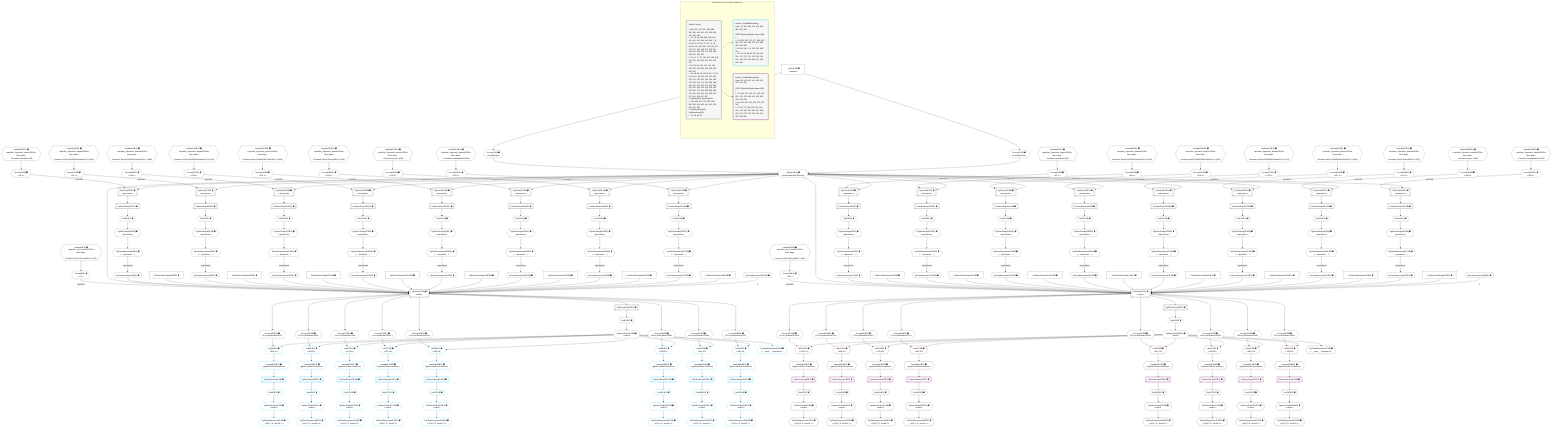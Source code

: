 %%{init: {'themeVariables': { 'fontSize': '12px'}}}%%
graph TD
    classDef path fill:#eee,stroke:#000,color:#000
    classDef plan fill:#fff,stroke-width:1px,color:#000
    classDef itemplan fill:#fff,stroke-width:2px,color:#000
    classDef unbatchedplan fill:#dff,stroke-width:1px,color:#000
    classDef sideeffectplan fill:#fcc,stroke-width:2px,color:#000
    classDef bucket fill:#f6f6f6,color:#000,stroke-width:2px,text-align:left

    subgraph "Buckets for queries/relay/computed-id"
    Bucket0("Bucket 0 (root)<br /><br />1: 360, 365, 370, 375, 380, 385, 390, 395, 400, 405, 410, 415, 420, 425, 430, 435<br />ᐳ: 11, 12, 28, 359, 399, 439, 440, 441, 442, 443, 444, 445, 446, 7, 8, 13, 18, 19, 29, 30, 51, 52, 74, 75, 94, 95, 115, 116, 135, 136, 156, 157, 176, 177, 197, 198, 217, 218, 237, 238, 257, 258, 278, 279, 298, 299, 319, 320, 339, 340<br />2: 32, 54, 77, 97, 118, 138, 159, 179, 200, 220, 240, 260, 281, 301, 322, 342<br />3: 37, 59, 80, 100, 121, 141, 162, 182, 203, 223, 243, 263, 284, 304, 325, 345<br />ᐳ: 36, 38, 39, 49, 58, 60, 61, 71, 79, 81, 82, 92, 99, 101, 102, 112, 120, 122, 123, 133, 140, 142, 143, 153, 161, 163, 164, 174, 181, 183, 184, 194, 202, 204, 205, 215, 222, 224, 225, 235, 242, 244, 245, 255, 262, 264, 265, 275, 283, 285, 286, 296, 303, 305, 306, 316, 324, 326, 327, 337, 344, 346, 347, 357<br />4: PgSelect[10], PgSelect[21]<br />ᐳ: 361, 366, 371, 376, 381, 386, 391, 396, 401, 406, 411, 416, 421, 426, 431, 436<br />5: PgSelectRows[15], PgSelectRows[24]<br />ᐳ: 14, 16, 23, 25"):::bucket
    Bucket1("Bucket 1 (nullableBoundary)<br />Deps: 16, 361, 366, 371, 376, 381, 386, 391, 396<br /><br />ROOT PgSelectSingleᐸusersᐳ[16]<br />1: <br />ᐳ: 26, 362, 367, 372, 377, 382, 387, 392, 397, 363, 368, 373, 378, 383, 388, 393, 398<br />2: 46, 89, 130, 171, 212, 252, 293, 334<br />ᐳ: 45, 47, 50, 88, 90, 93, 129, 131, 134, 170, 172, 175, 211, 213, 216, 251, 253, 256, 292, 294, 297, 333, 335, 338"):::bucket
    Bucket2("Bucket 2 (nullableBoundary)<br />Deps: 25, 401, 406, 411, 416, 421, 426, 431, 436<br /><br />ROOT PgSelectSingleᐸusersᐳ[25]<br />1: <br />ᐳ: 27, 402, 407, 412, 417, 422, 427, 432, 437, 403, 408, 413, 418, 423, 428, 433, 438<br />2: 68, 109, 150, 191, 232, 272, 313, 354<br />ᐳ: 67, 69, 72, 108, 110, 113, 149, 151, 154, 190, 192, 195, 231, 233, 236, 271, 273, 276, 312, 314, 317, 353, 355, 358"):::bucket
    end
    Bucket0 --> Bucket1 & Bucket2

    %% plan dependencies
    PgSelect10[["PgSelect[10∈0] ➊<br />ᐸusersᐳ"]]:::plan
    Object13{{"Object[13∈0] ➊<br />ᐸ{pgSettings,withPgClient}ᐳ"}}:::plan
    Access8{{"Access[8∈0] ➊<br />ᐸ7.1ᐳ"}}:::plan
    PgFromExpression359{{"PgFromExpression[359∈0] ➊"}}:::plan
    PgFromExpression49{{"PgFromExpression[49∈0] ➊"}}:::plan
    PgSelectInlineApply360["PgSelectInlineApply[360∈0] ➊"]:::plan
    PgFromExpression92{{"PgFromExpression[92∈0] ➊"}}:::plan
    PgSelectInlineApply365["PgSelectInlineApply[365∈0] ➊"]:::plan
    PgFromExpression133{{"PgFromExpression[133∈0] ➊"}}:::plan
    PgSelectInlineApply370["PgSelectInlineApply[370∈0] ➊"]:::plan
    PgFromExpression174{{"PgFromExpression[174∈0] ➊"}}:::plan
    PgSelectInlineApply375["PgSelectInlineApply[375∈0] ➊"]:::plan
    PgFromExpression215{{"PgFromExpression[215∈0] ➊"}}:::plan
    PgSelectInlineApply380["PgSelectInlineApply[380∈0] ➊"]:::plan
    PgFromExpression255{{"PgFromExpression[255∈0] ➊"}}:::plan
    PgSelectInlineApply385["PgSelectInlineApply[385∈0] ➊"]:::plan
    PgFromExpression296{{"PgFromExpression[296∈0] ➊"}}:::plan
    PgSelectInlineApply390["PgSelectInlineApply[390∈0] ➊"]:::plan
    PgFromExpression337{{"PgFromExpression[337∈0] ➊"}}:::plan
    PgSelectInlineApply395["PgSelectInlineApply[395∈0] ➊"]:::plan
    Access8 -->|rejectNull| PgSelect10
    Object13 & PgFromExpression49 & PgSelectInlineApply360 & PgFromExpression92 & PgSelectInlineApply365 & PgFromExpression133 & PgSelectInlineApply370 & PgFromExpression174 & PgSelectInlineApply375 & PgFromExpression215 & PgSelectInlineApply380 & PgFromExpression255 & PgSelectInlineApply385 & PgFromExpression296 & PgSelectInlineApply390 & PgFromExpression337 & PgSelectInlineApply395 --> PgSelect10
    PgFromExpression359 -- 8 --> PgSelect10
    PgSelect21[["PgSelect[21∈0] ➊<br />ᐸusersᐳ"]]:::plan
    Access19{{"Access[19∈0] ➊<br />ᐸ18.1ᐳ"}}:::plan
    PgFromExpression399{{"PgFromExpression[399∈0] ➊"}}:::plan
    PgFromExpression71{{"PgFromExpression[71∈0] ➊"}}:::plan
    PgSelectInlineApply400["PgSelectInlineApply[400∈0] ➊"]:::plan
    PgFromExpression112{{"PgFromExpression[112∈0] ➊"}}:::plan
    PgSelectInlineApply405["PgSelectInlineApply[405∈0] ➊"]:::plan
    PgFromExpression153{{"PgFromExpression[153∈0] ➊"}}:::plan
    PgSelectInlineApply410["PgSelectInlineApply[410∈0] ➊"]:::plan
    PgFromExpression194{{"PgFromExpression[194∈0] ➊"}}:::plan
    PgSelectInlineApply415["PgSelectInlineApply[415∈0] ➊"]:::plan
    PgFromExpression235{{"PgFromExpression[235∈0] ➊"}}:::plan
    PgSelectInlineApply420["PgSelectInlineApply[420∈0] ➊"]:::plan
    PgFromExpression275{{"PgFromExpression[275∈0] ➊"}}:::plan
    PgSelectInlineApply425["PgSelectInlineApply[425∈0] ➊"]:::plan
    PgFromExpression316{{"PgFromExpression[316∈0] ➊"}}:::plan
    PgSelectInlineApply430["PgSelectInlineApply[430∈0] ➊"]:::plan
    PgFromExpression357{{"PgFromExpression[357∈0] ➊"}}:::plan
    PgSelectInlineApply435["PgSelectInlineApply[435∈0] ➊"]:::plan
    Access19 -->|rejectNull| PgSelect21
    Object13 & PgFromExpression71 & PgSelectInlineApply400 & PgFromExpression112 & PgSelectInlineApply405 & PgFromExpression153 & PgSelectInlineApply410 & PgFromExpression194 & PgSelectInlineApply415 & PgFromExpression235 & PgSelectInlineApply420 & PgFromExpression275 & PgSelectInlineApply425 & PgFromExpression316 & PgSelectInlineApply430 & PgFromExpression357 & PgSelectInlineApply435 --> PgSelect21
    PgFromExpression399 -- 8 --> PgSelect21
    Access11{{"Access[11∈0] ➊<br />ᐸ2.pgSettingsᐳ"}}:::plan
    Access12{{"Access[12∈0] ➊<br />ᐸ2.withPgClientᐳ"}}:::plan
    Access11 & Access12 --> Object13
    PgSelect32[["PgSelect[32∈0] ➊<br />ᐸspectaclesᐳ"]]:::plan
    Access30{{"Access[30∈0] ➊<br />ᐸ29.1ᐳ"}}:::plan
    Access30 -->|rejectNull| PgSelect32
    Object13 --> PgSelect32
    PgSelect54[["PgSelect[54∈0] ➊<br />ᐸspectaclesᐳ"]]:::plan
    Access52{{"Access[52∈0] ➊<br />ᐸ51.1ᐳ"}}:::plan
    Access52 -->|rejectNull| PgSelect54
    Object13 --> PgSelect54
    PgSelect77[["PgSelect[77∈0] ➊<br />ᐸspectaclesᐳ"]]:::plan
    Access75{{"Access[75∈0] ➊<br />ᐸ74.1ᐳ"}}:::plan
    Access75 -->|rejectNull| PgSelect77
    Object13 --> PgSelect77
    PgSelect97[["PgSelect[97∈0] ➊<br />ᐸspectaclesᐳ"]]:::plan
    Access95{{"Access[95∈0] ➊<br />ᐸ94.1ᐳ"}}:::plan
    Access95 -->|rejectNull| PgSelect97
    Object13 --> PgSelect97
    PgSelect118[["PgSelect[118∈0] ➊<br />ᐸspectaclesᐳ"]]:::plan
    Access116{{"Access[116∈0] ➊<br />ᐸ115.1ᐳ"}}:::plan
    Access116 -->|rejectNull| PgSelect118
    Object13 --> PgSelect118
    PgSelect138[["PgSelect[138∈0] ➊<br />ᐸspectaclesᐳ"]]:::plan
    Access136{{"Access[136∈0] ➊<br />ᐸ135.1ᐳ"}}:::plan
    Access136 -->|rejectNull| PgSelect138
    Object13 --> PgSelect138
    PgSelect159[["PgSelect[159∈0] ➊<br />ᐸspectaclesᐳ"]]:::plan
    Access157{{"Access[157∈0] ➊<br />ᐸ156.1ᐳ"}}:::plan
    Access157 -->|rejectNull| PgSelect159
    Object13 --> PgSelect159
    PgSelect179[["PgSelect[179∈0] ➊<br />ᐸspectaclesᐳ"]]:::plan
    Access177{{"Access[177∈0] ➊<br />ᐸ176.1ᐳ"}}:::plan
    Access177 -->|rejectNull| PgSelect179
    Object13 --> PgSelect179
    PgSelect200[["PgSelect[200∈0] ➊<br />ᐸspectaclesᐳ"]]:::plan
    Access198{{"Access[198∈0] ➊<br />ᐸ197.1ᐳ"}}:::plan
    Access198 -->|rejectNull| PgSelect200
    Object13 --> PgSelect200
    PgSelect220[["PgSelect[220∈0] ➊<br />ᐸspectaclesᐳ"]]:::plan
    Access218{{"Access[218∈0] ➊<br />ᐸ217.1ᐳ"}}:::plan
    Access218 -->|rejectNull| PgSelect220
    Object13 --> PgSelect220
    PgSelect240[["PgSelect[240∈0] ➊<br />ᐸspectaclesᐳ"]]:::plan
    Access238{{"Access[238∈0] ➊<br />ᐸ237.1ᐳ"}}:::plan
    Access238 -->|rejectNull| PgSelect240
    Object13 --> PgSelect240
    PgSelect260[["PgSelect[260∈0] ➊<br />ᐸspectaclesᐳ"]]:::plan
    Access258{{"Access[258∈0] ➊<br />ᐸ257.1ᐳ"}}:::plan
    Access258 -->|rejectNull| PgSelect260
    Object13 --> PgSelect260
    PgSelect281[["PgSelect[281∈0] ➊<br />ᐸspectaclesᐳ"]]:::plan
    Access279{{"Access[279∈0] ➊<br />ᐸ278.1ᐳ"}}:::plan
    Access279 -->|rejectNull| PgSelect281
    Object13 --> PgSelect281
    PgSelect301[["PgSelect[301∈0] ➊<br />ᐸspectaclesᐳ"]]:::plan
    Access299{{"Access[299∈0] ➊<br />ᐸ298.1ᐳ"}}:::plan
    Access299 -->|rejectNull| PgSelect301
    Object13 --> PgSelect301
    PgSelect322[["PgSelect[322∈0] ➊<br />ᐸspectaclesᐳ"]]:::plan
    Access320{{"Access[320∈0] ➊<br />ᐸ319.1ᐳ"}}:::plan
    Access320 -->|rejectNull| PgSelect322
    Object13 --> PgSelect322
    PgSelect342[["PgSelect[342∈0] ➊<br />ᐸspectaclesᐳ"]]:::plan
    Access340{{"Access[340∈0] ➊<br />ᐸ339.1ᐳ"}}:::plan
    Access340 -->|rejectNull| PgSelect342
    Object13 --> PgSelect342
    Lambda7{{"Lambda[7∈0] ➊<br />ᐸspecifier_User_base64JSONᐳ<br />More deps:<br />- Constantᐸ'WyJ1c2VycyIsMV0='ᐳ[439]"}}:::plan
    Lambda7 --> Access8
    __Value2["__Value[2∈0] ➊<br />ᐸcontextᐳ"]:::plan
    __Value2 --> Access11
    __Value2 --> Access12
    First14{{"First[14∈0] ➊"}}:::plan
    PgSelectRows15[["PgSelectRows[15∈0] ➊"]]:::plan
    PgSelectRows15 --> First14
    PgSelect10 --> PgSelectRows15
    PgSelectSingle16{{"PgSelectSingle[16∈0] ➊<br />ᐸusersᐳ"}}:::plan
    First14 --> PgSelectSingle16
    Lambda18{{"Lambda[18∈0] ➊<br />ᐸspecifier_User_base64JSONᐳ<br />More deps:<br />- Constantᐸ'WyJ1c2VycyIsMl0='ᐳ[440]"}}:::plan
    Lambda18 --> Access19
    First23{{"First[23∈0] ➊"}}:::plan
    PgSelectRows24[["PgSelectRows[24∈0] ➊"]]:::plan
    PgSelectRows24 --> First23
    PgSelect21 --> PgSelectRows24
    PgSelectSingle25{{"PgSelectSingle[25∈0] ➊<br />ᐸusersᐳ"}}:::plan
    First23 --> PgSelectSingle25
    Lambda29{{"Lambda[29∈0] ➊<br />ᐸspecifier_Spectacle_base64JSONᐳ<br />More deps:<br />- Constantᐸundefinedᐳ[28]"}}:::plan
    Lambda29 --> Access30
    First36{{"First[36∈0] ➊"}}:::plan
    PgSelectRows37[["PgSelectRows[37∈0] ➊"]]:::plan
    PgSelectRows37 --> First36
    PgSelect32 --> PgSelectRows37
    PgSelectSingle38{{"PgSelectSingle[38∈0] ➊<br />ᐸspectaclesᐳ"}}:::plan
    First36 --> PgSelectSingle38
    PgClassExpression39{{"PgClassExpression[39∈0] ➊<br />ᐸ__spectacles__ᐳ"}}:::plan
    PgSelectSingle38 --> PgClassExpression39
    PgClassExpression39 -->|trapInhibited| PgFromExpression49
    Lambda51{{"Lambda[51∈0] ➊<br />ᐸspecifier_Spectacle_base64JSONᐳ<br />More deps:<br />- Constantᐸundefinedᐳ[28]"}}:::plan
    Lambda51 --> Access52
    First58{{"First[58∈0] ➊"}}:::plan
    PgSelectRows59[["PgSelectRows[59∈0] ➊"]]:::plan
    PgSelectRows59 --> First58
    PgSelect54 --> PgSelectRows59
    PgSelectSingle60{{"PgSelectSingle[60∈0] ➊<br />ᐸspectaclesᐳ"}}:::plan
    First58 --> PgSelectSingle60
    PgClassExpression61{{"PgClassExpression[61∈0] ➊<br />ᐸ__spectacles__ᐳ"}}:::plan
    PgSelectSingle60 --> PgClassExpression61
    PgClassExpression61 -->|trapInhibited| PgFromExpression71
    Lambda74{{"Lambda[74∈0] ➊<br />ᐸspecifier_Spectacle_base64JSONᐳ<br />More deps:<br />- Constantᐸ'WyJzcGVjdGFjbGVzIiwxXQ=='ᐳ[441]"}}:::plan
    Lambda74 --> Access75
    First79{{"First[79∈0] ➊"}}:::plan
    PgSelectRows80[["PgSelectRows[80∈0] ➊"]]:::plan
    PgSelectRows80 --> First79
    PgSelect77 --> PgSelectRows80
    PgSelectSingle81{{"PgSelectSingle[81∈0] ➊<br />ᐸspectaclesᐳ"}}:::plan
    First79 --> PgSelectSingle81
    PgClassExpression82{{"PgClassExpression[82∈0] ➊<br />ᐸ__spectacles__ᐳ"}}:::plan
    PgSelectSingle81 --> PgClassExpression82
    PgClassExpression82 -->|trapInhibited| PgFromExpression92
    Lambda94{{"Lambda[94∈0] ➊<br />ᐸspecifier_Spectacle_base64JSONᐳ<br />More deps:<br />- Constantᐸ'WyJzcGVjdGFjbGVzIiwxXQ=='ᐳ[441]"}}:::plan
    Lambda94 --> Access95
    First99{{"First[99∈0] ➊"}}:::plan
    PgSelectRows100[["PgSelectRows[100∈0] ➊"]]:::plan
    PgSelectRows100 --> First99
    PgSelect97 --> PgSelectRows100
    PgSelectSingle101{{"PgSelectSingle[101∈0] ➊<br />ᐸspectaclesᐳ"}}:::plan
    First99 --> PgSelectSingle101
    PgClassExpression102{{"PgClassExpression[102∈0] ➊<br />ᐸ__spectacles__ᐳ"}}:::plan
    PgSelectSingle101 --> PgClassExpression102
    PgClassExpression102 -->|trapInhibited| PgFromExpression112
    Lambda115{{"Lambda[115∈0] ➊<br />ᐸspecifier_Spectacle_base64JSONᐳ<br />More deps:<br />- Constantᐸ'WyJzcGVjdGFjbGVzIiwyXQ=='ᐳ[442]"}}:::plan
    Lambda115 --> Access116
    First120{{"First[120∈0] ➊"}}:::plan
    PgSelectRows121[["PgSelectRows[121∈0] ➊"]]:::plan
    PgSelectRows121 --> First120
    PgSelect118 --> PgSelectRows121
    PgSelectSingle122{{"PgSelectSingle[122∈0] ➊<br />ᐸspectaclesᐳ"}}:::plan
    First120 --> PgSelectSingle122
    PgClassExpression123{{"PgClassExpression[123∈0] ➊<br />ᐸ__spectacles__ᐳ"}}:::plan
    PgSelectSingle122 --> PgClassExpression123
    PgClassExpression123 -->|trapInhibited| PgFromExpression133
    Lambda135{{"Lambda[135∈0] ➊<br />ᐸspecifier_Spectacle_base64JSONᐳ<br />More deps:<br />- Constantᐸ'WyJzcGVjdGFjbGVzIiwyXQ=='ᐳ[442]"}}:::plan
    Lambda135 --> Access136
    First140{{"First[140∈0] ➊"}}:::plan
    PgSelectRows141[["PgSelectRows[141∈0] ➊"]]:::plan
    PgSelectRows141 --> First140
    PgSelect138 --> PgSelectRows141
    PgSelectSingle142{{"PgSelectSingle[142∈0] ➊<br />ᐸspectaclesᐳ"}}:::plan
    First140 --> PgSelectSingle142
    PgClassExpression143{{"PgClassExpression[143∈0] ➊<br />ᐸ__spectacles__ᐳ"}}:::plan
    PgSelectSingle142 --> PgClassExpression143
    PgClassExpression143 -->|trapInhibited| PgFromExpression153
    Lambda156{{"Lambda[156∈0] ➊<br />ᐸspecifier_Spectacle_base64JSONᐳ<br />More deps:<br />- Constantᐸ'WyJzcGVjdGFjbGVzIiwzXQ=='ᐳ[443]"}}:::plan
    Lambda156 --> Access157
    First161{{"First[161∈0] ➊"}}:::plan
    PgSelectRows162[["PgSelectRows[162∈0] ➊"]]:::plan
    PgSelectRows162 --> First161
    PgSelect159 --> PgSelectRows162
    PgSelectSingle163{{"PgSelectSingle[163∈0] ➊<br />ᐸspectaclesᐳ"}}:::plan
    First161 --> PgSelectSingle163
    PgClassExpression164{{"PgClassExpression[164∈0] ➊<br />ᐸ__spectacles__ᐳ"}}:::plan
    PgSelectSingle163 --> PgClassExpression164
    PgClassExpression164 -->|trapInhibited| PgFromExpression174
    Lambda176{{"Lambda[176∈0] ➊<br />ᐸspecifier_Spectacle_base64JSONᐳ<br />More deps:<br />- Constantᐸ'WyJzcGVjdGFjbGVzIiwzXQ=='ᐳ[443]"}}:::plan
    Lambda176 --> Access177
    First181{{"First[181∈0] ➊"}}:::plan
    PgSelectRows182[["PgSelectRows[182∈0] ➊"]]:::plan
    PgSelectRows182 --> First181
    PgSelect179 --> PgSelectRows182
    PgSelectSingle183{{"PgSelectSingle[183∈0] ➊<br />ᐸspectaclesᐳ"}}:::plan
    First181 --> PgSelectSingle183
    PgClassExpression184{{"PgClassExpression[184∈0] ➊<br />ᐸ__spectacles__ᐳ"}}:::plan
    PgSelectSingle183 --> PgClassExpression184
    PgClassExpression184 -->|trapInhibited| PgFromExpression194
    Lambda197{{"Lambda[197∈0] ➊<br />ᐸspecifier_Spectacle_base64JSONᐳ<br />More deps:<br />- Constantᐸ'WyJzcGVjdGFjbGVzIiw0XQ=='ᐳ[444]"}}:::plan
    Lambda197 --> Access198
    First202{{"First[202∈0] ➊"}}:::plan
    PgSelectRows203[["PgSelectRows[203∈0] ➊"]]:::plan
    PgSelectRows203 --> First202
    PgSelect200 --> PgSelectRows203
    PgSelectSingle204{{"PgSelectSingle[204∈0] ➊<br />ᐸspectaclesᐳ"}}:::plan
    First202 --> PgSelectSingle204
    PgClassExpression205{{"PgClassExpression[205∈0] ➊<br />ᐸ__spectacles__ᐳ"}}:::plan
    PgSelectSingle204 --> PgClassExpression205
    PgClassExpression205 -->|trapInhibited| PgFromExpression215
    Lambda217{{"Lambda[217∈0] ➊<br />ᐸspecifier_Spectacle_base64JSONᐳ<br />More deps:<br />- Constantᐸ'WyJzcGVjdGFjbGVzIiw0XQ=='ᐳ[444]"}}:::plan
    Lambda217 --> Access218
    First222{{"First[222∈0] ➊"}}:::plan
    PgSelectRows223[["PgSelectRows[223∈0] ➊"]]:::plan
    PgSelectRows223 --> First222
    PgSelect220 --> PgSelectRows223
    PgSelectSingle224{{"PgSelectSingle[224∈0] ➊<br />ᐸspectaclesᐳ"}}:::plan
    First222 --> PgSelectSingle224
    PgClassExpression225{{"PgClassExpression[225∈0] ➊<br />ᐸ__spectacles__ᐳ"}}:::plan
    PgSelectSingle224 --> PgClassExpression225
    PgClassExpression225 -->|trapInhibited| PgFromExpression235
    Lambda237{{"Lambda[237∈0] ➊<br />ᐸspecifier_Spectacle_base64JSONᐳ<br />More deps:<br />- Constantᐸ'WyJ1c2VycyIsMV0='ᐳ[439]"}}:::plan
    Lambda237 --> Access238
    First242{{"First[242∈0] ➊"}}:::plan
    PgSelectRows243[["PgSelectRows[243∈0] ➊"]]:::plan
    PgSelectRows243 --> First242
    PgSelect240 --> PgSelectRows243
    PgSelectSingle244{{"PgSelectSingle[244∈0] ➊<br />ᐸspectaclesᐳ"}}:::plan
    First242 --> PgSelectSingle244
    PgClassExpression245{{"PgClassExpression[245∈0] ➊<br />ᐸ__spectacles__ᐳ"}}:::plan
    PgSelectSingle244 --> PgClassExpression245
    PgClassExpression245 -->|trapInhibited| PgFromExpression255
    Lambda257{{"Lambda[257∈0] ➊<br />ᐸspecifier_Spectacle_base64JSONᐳ<br />More deps:<br />- Constantᐸ'WyJ1c2VycyIsMV0='ᐳ[439]"}}:::plan
    Lambda257 --> Access258
    First262{{"First[262∈0] ➊"}}:::plan
    PgSelectRows263[["PgSelectRows[263∈0] ➊"]]:::plan
    PgSelectRows263 --> First262
    PgSelect260 --> PgSelectRows263
    PgSelectSingle264{{"PgSelectSingle[264∈0] ➊<br />ᐸspectaclesᐳ"}}:::plan
    First262 --> PgSelectSingle264
    PgClassExpression265{{"PgClassExpression[265∈0] ➊<br />ᐸ__spectacles__ᐳ"}}:::plan
    PgSelectSingle264 --> PgClassExpression265
    PgClassExpression265 -->|trapInhibited| PgFromExpression275
    Lambda278{{"Lambda[278∈0] ➊<br />ᐸspecifier_Spectacle_base64JSONᐳ<br />More deps:<br />- Constantᐸ'query'ᐳ[445]"}}:::plan
    Lambda278 --> Access279
    First283{{"First[283∈0] ➊"}}:::plan
    PgSelectRows284[["PgSelectRows[284∈0] ➊"]]:::plan
    PgSelectRows284 --> First283
    PgSelect281 --> PgSelectRows284
    PgSelectSingle285{{"PgSelectSingle[285∈0] ➊<br />ᐸspectaclesᐳ"}}:::plan
    First283 --> PgSelectSingle285
    PgClassExpression286{{"PgClassExpression[286∈0] ➊<br />ᐸ__spectacles__ᐳ"}}:::plan
    PgSelectSingle285 --> PgClassExpression286
    PgClassExpression286 -->|trapInhibited| PgFromExpression296
    Lambda298{{"Lambda[298∈0] ➊<br />ᐸspecifier_Spectacle_base64JSONᐳ<br />More deps:<br />- Constantᐸ'query'ᐳ[445]"}}:::plan
    Lambda298 --> Access299
    First303{{"First[303∈0] ➊"}}:::plan
    PgSelectRows304[["PgSelectRows[304∈0] ➊"]]:::plan
    PgSelectRows304 --> First303
    PgSelect301 --> PgSelectRows304
    PgSelectSingle305{{"PgSelectSingle[305∈0] ➊<br />ᐸspectaclesᐳ"}}:::plan
    First303 --> PgSelectSingle305
    PgClassExpression306{{"PgClassExpression[306∈0] ➊<br />ᐸ__spectacles__ᐳ"}}:::plan
    PgSelectSingle305 --> PgClassExpression306
    PgClassExpression306 -->|trapInhibited| PgFromExpression316
    Lambda319{{"Lambda[319∈0] ➊<br />ᐸspecifier_Spectacle_base64JSONᐳ<br />More deps:<br />- Constantᐸ'invalidnodeid'ᐳ[446]"}}:::plan
    Lambda319 --> Access320
    First324{{"First[324∈0] ➊"}}:::plan
    PgSelectRows325[["PgSelectRows[325∈0] ➊"]]:::plan
    PgSelectRows325 --> First324
    PgSelect322 --> PgSelectRows325
    PgSelectSingle326{{"PgSelectSingle[326∈0] ➊<br />ᐸspectaclesᐳ"}}:::plan
    First324 --> PgSelectSingle326
    PgClassExpression327{{"PgClassExpression[327∈0] ➊<br />ᐸ__spectacles__ᐳ"}}:::plan
    PgSelectSingle326 --> PgClassExpression327
    PgClassExpression327 -->|trapInhibited| PgFromExpression337
    Lambda339{{"Lambda[339∈0] ➊<br />ᐸspecifier_Spectacle_base64JSONᐳ<br />More deps:<br />- Constantᐸ'invalidnodeid'ᐳ[446]"}}:::plan
    Lambda339 --> Access340
    First344{{"First[344∈0] ➊"}}:::plan
    PgSelectRows345[["PgSelectRows[345∈0] ➊"]]:::plan
    PgSelectRows345 --> First344
    PgSelect342 --> PgSelectRows345
    PgSelectSingle346{{"PgSelectSingle[346∈0] ➊<br />ᐸspectaclesᐳ"}}:::plan
    First344 --> PgSelectSingle346
    PgClassExpression347{{"PgClassExpression[347∈0] ➊<br />ᐸ__spectacles__ᐳ"}}:::plan
    PgSelectSingle346 --> PgClassExpression347
    PgClassExpression347 -->|trapInhibited| PgFromExpression357
    Access361{{"Access[361∈0] ➊<br />ᐸ10.m.joinDetailsFor42ᐳ"}}:::plan
    PgSelect10 --> Access361
    Access366{{"Access[366∈0] ➊<br />ᐸ10.m.joinDetailsFor85ᐳ"}}:::plan
    PgSelect10 --> Access366
    Access371{{"Access[371∈0] ➊<br />ᐸ10.m.joinDetailsFor126ᐳ"}}:::plan
    PgSelect10 --> Access371
    Access376{{"Access[376∈0] ➊<br />ᐸ10.m.joinDetailsFor167ᐳ"}}:::plan
    PgSelect10 --> Access376
    Access381{{"Access[381∈0] ➊<br />ᐸ10.m.joinDetailsFor208ᐳ"}}:::plan
    PgSelect10 --> Access381
    Access386{{"Access[386∈0] ➊<br />ᐸ10.m.joinDetailsFor248ᐳ"}}:::plan
    PgSelect10 --> Access386
    Access391{{"Access[391∈0] ➊<br />ᐸ10.m.joinDetailsFor289ᐳ"}}:::plan
    PgSelect10 --> Access391
    Access396{{"Access[396∈0] ➊<br />ᐸ10.m.joinDetailsFor330ᐳ"}}:::plan
    PgSelect10 --> Access396
    Access401{{"Access[401∈0] ➊<br />ᐸ21.m.joinDetailsFor64ᐳ"}}:::plan
    PgSelect21 --> Access401
    Access406{{"Access[406∈0] ➊<br />ᐸ21.m.joinDetailsFor105ᐳ"}}:::plan
    PgSelect21 --> Access406
    Access411{{"Access[411∈0] ➊<br />ᐸ21.m.joinDetailsFor146ᐳ"}}:::plan
    PgSelect21 --> Access411
    Access416{{"Access[416∈0] ➊<br />ᐸ21.m.joinDetailsFor187ᐳ"}}:::plan
    PgSelect21 --> Access416
    Access421{{"Access[421∈0] ➊<br />ᐸ21.m.joinDetailsFor228ᐳ"}}:::plan
    PgSelect21 --> Access421
    Access426{{"Access[426∈0] ➊<br />ᐸ21.m.joinDetailsFor268ᐳ"}}:::plan
    PgSelect21 --> Access426
    Access431{{"Access[431∈0] ➊<br />ᐸ21.m.joinDetailsFor309ᐳ"}}:::plan
    PgSelect21 --> Access431
    Access436{{"Access[436∈0] ➊<br />ᐸ21.m.joinDetailsFor350ᐳ"}}:::plan
    PgSelect21 --> Access436
    List362{{"List[362∈1] ➊<br />ᐸ361,16ᐳ"}}:::plan
    Access361 & PgSelectSingle16 --> List362
    List367{{"List[367∈1] ➊<br />ᐸ366,16ᐳ"}}:::plan
    Access366 & PgSelectSingle16 --> List367
    List372{{"List[372∈1] ➊<br />ᐸ371,16ᐳ"}}:::plan
    Access371 & PgSelectSingle16 --> List372
    List377{{"List[377∈1] ➊<br />ᐸ376,16ᐳ"}}:::plan
    Access376 & PgSelectSingle16 --> List377
    List382{{"List[382∈1] ➊<br />ᐸ381,16ᐳ"}}:::plan
    Access381 & PgSelectSingle16 --> List382
    List387{{"List[387∈1] ➊<br />ᐸ386,16ᐳ"}}:::plan
    Access386 & PgSelectSingle16 --> List387
    List392{{"List[392∈1] ➊<br />ᐸ391,16ᐳ"}}:::plan
    Access391 & PgSelectSingle16 --> List392
    List397{{"List[397∈1] ➊<br />ᐸ396,16ᐳ"}}:::plan
    Access396 & PgSelectSingle16 --> List397
    PgClassExpression26{{"PgClassExpression[26∈1] ➊<br />ᐸ__users__.”username”ᐳ"}}:::plan
    PgSelectSingle16 --> PgClassExpression26
    First45{{"First[45∈1] ➊"}}:::plan
    PgSelectRows46[["PgSelectRows[46∈1] ➊"]]:::plan
    PgSelectRows46 --> First45
    Lambda363{{"Lambda[363∈1] ➊<br />ᐸpgInlineViaJoinTransformᐳ"}}:::plan
    Lambda363 --> PgSelectRows46
    PgSelectSingle47{{"PgSelectSingle[47∈1] ➊<br />ᐸusersᐳ"}}:::plan
    First45 --> PgSelectSingle47
    PgClassExpression50{{"PgClassExpression[50∈1] ➊<br />ᐸ(1/0) /* E...ferred! */ᐳ"}}:::plan
    PgSelectSingle47 --> PgClassExpression50
    First88{{"First[88∈1] ➊"}}:::plan
    PgSelectRows89[["PgSelectRows[89∈1] ➊"]]:::plan
    PgSelectRows89 --> First88
    Lambda368{{"Lambda[368∈1] ➊<br />ᐸpgInlineViaJoinTransformᐳ"}}:::plan
    Lambda368 --> PgSelectRows89
    PgSelectSingle90{{"PgSelectSingle[90∈1] ➊<br />ᐸusersᐳ"}}:::plan
    First88 --> PgSelectSingle90
    PgClassExpression93{{"PgClassExpression[93∈1] ➊<br />ᐸ(1/0) /* E...ferred! */ᐳ"}}:::plan
    PgSelectSingle90 --> PgClassExpression93
    First129{{"First[129∈1] ➊"}}:::plan
    PgSelectRows130[["PgSelectRows[130∈1] ➊"]]:::plan
    PgSelectRows130 --> First129
    Lambda373{{"Lambda[373∈1] ➊<br />ᐸpgInlineViaJoinTransformᐳ"}}:::plan
    Lambda373 --> PgSelectRows130
    PgSelectSingle131{{"PgSelectSingle[131∈1] ➊<br />ᐸusersᐳ"}}:::plan
    First129 --> PgSelectSingle131
    PgClassExpression134{{"PgClassExpression[134∈1] ➊<br />ᐸ(1/0) /* E...ferred! */ᐳ"}}:::plan
    PgSelectSingle131 --> PgClassExpression134
    First170{{"First[170∈1] ➊"}}:::plan
    PgSelectRows171[["PgSelectRows[171∈1] ➊"]]:::plan
    PgSelectRows171 --> First170
    Lambda378{{"Lambda[378∈1] ➊<br />ᐸpgInlineViaJoinTransformᐳ"}}:::plan
    Lambda378 --> PgSelectRows171
    PgSelectSingle172{{"PgSelectSingle[172∈1] ➊<br />ᐸusersᐳ"}}:::plan
    First170 --> PgSelectSingle172
    PgClassExpression175{{"PgClassExpression[175∈1] ➊<br />ᐸ(1/0) /* E...ferred! */ᐳ"}}:::plan
    PgSelectSingle172 --> PgClassExpression175
    First211{{"First[211∈1] ➊"}}:::plan
    PgSelectRows212[["PgSelectRows[212∈1] ➊"]]:::plan
    PgSelectRows212 --> First211
    Lambda383{{"Lambda[383∈1] ➊<br />ᐸpgInlineViaJoinTransformᐳ"}}:::plan
    Lambda383 --> PgSelectRows212
    PgSelectSingle213{{"PgSelectSingle[213∈1] ➊<br />ᐸusersᐳ"}}:::plan
    First211 --> PgSelectSingle213
    PgClassExpression216{{"PgClassExpression[216∈1] ➊<br />ᐸ(1/0) /* E...ferred! */ᐳ"}}:::plan
    PgSelectSingle213 --> PgClassExpression216
    First251{{"First[251∈1] ➊"}}:::plan
    PgSelectRows252[["PgSelectRows[252∈1] ➊"]]:::plan
    PgSelectRows252 --> First251
    Lambda388{{"Lambda[388∈1] ➊<br />ᐸpgInlineViaJoinTransformᐳ"}}:::plan
    Lambda388 --> PgSelectRows252
    PgSelectSingle253{{"PgSelectSingle[253∈1] ➊<br />ᐸusersᐳ"}}:::plan
    First251 --> PgSelectSingle253
    PgClassExpression256{{"PgClassExpression[256∈1] ➊<br />ᐸ(1/0) /* E...ferred! */ᐳ"}}:::plan
    PgSelectSingle253 --> PgClassExpression256
    First292{{"First[292∈1] ➊"}}:::plan
    PgSelectRows293[["PgSelectRows[293∈1] ➊"]]:::plan
    PgSelectRows293 --> First292
    Lambda393{{"Lambda[393∈1] ➊<br />ᐸpgInlineViaJoinTransformᐳ"}}:::plan
    Lambda393 --> PgSelectRows293
    PgSelectSingle294{{"PgSelectSingle[294∈1] ➊<br />ᐸusersᐳ"}}:::plan
    First292 --> PgSelectSingle294
    PgClassExpression297{{"PgClassExpression[297∈1] ➊<br />ᐸ(1/0) /* E...ferred! */ᐳ"}}:::plan
    PgSelectSingle294 --> PgClassExpression297
    First333{{"First[333∈1] ➊"}}:::plan
    PgSelectRows334[["PgSelectRows[334∈1] ➊"]]:::plan
    PgSelectRows334 --> First333
    Lambda398{{"Lambda[398∈1] ➊<br />ᐸpgInlineViaJoinTransformᐳ"}}:::plan
    Lambda398 --> PgSelectRows334
    PgSelectSingle335{{"PgSelectSingle[335∈1] ➊<br />ᐸusersᐳ"}}:::plan
    First333 --> PgSelectSingle335
    PgClassExpression338{{"PgClassExpression[338∈1] ➊<br />ᐸ(1/0) /* E...ferred! */ᐳ"}}:::plan
    PgSelectSingle335 --> PgClassExpression338
    List362 --> Lambda363
    List367 --> Lambda368
    List372 --> Lambda373
    List377 --> Lambda378
    List382 --> Lambda383
    List387 --> Lambda388
    List392 --> Lambda393
    List397 --> Lambda398
    List402{{"List[402∈2] ➊<br />ᐸ401,25ᐳ"}}:::plan
    Access401 & PgSelectSingle25 --> List402
    List407{{"List[407∈2] ➊<br />ᐸ406,25ᐳ"}}:::plan
    Access406 & PgSelectSingle25 --> List407
    List412{{"List[412∈2] ➊<br />ᐸ411,25ᐳ"}}:::plan
    Access411 & PgSelectSingle25 --> List412
    List417{{"List[417∈2] ➊<br />ᐸ416,25ᐳ"}}:::plan
    Access416 & PgSelectSingle25 --> List417
    List422{{"List[422∈2] ➊<br />ᐸ421,25ᐳ"}}:::plan
    Access421 & PgSelectSingle25 --> List422
    List427{{"List[427∈2] ➊<br />ᐸ426,25ᐳ"}}:::plan
    Access426 & PgSelectSingle25 --> List427
    List432{{"List[432∈2] ➊<br />ᐸ431,25ᐳ"}}:::plan
    Access431 & PgSelectSingle25 --> List432
    List437{{"List[437∈2] ➊<br />ᐸ436,25ᐳ"}}:::plan
    Access436 & PgSelectSingle25 --> List437
    PgClassExpression27{{"PgClassExpression[27∈2] ➊<br />ᐸ__users__.”username”ᐳ"}}:::plan
    PgSelectSingle25 --> PgClassExpression27
    First67{{"First[67∈2] ➊"}}:::plan
    PgSelectRows68[["PgSelectRows[68∈2] ➊"]]:::plan
    PgSelectRows68 --> First67
    Lambda403{{"Lambda[403∈2] ➊<br />ᐸpgInlineViaJoinTransformᐳ"}}:::plan
    Lambda403 --> PgSelectRows68
    PgSelectSingle69{{"PgSelectSingle[69∈2] ➊<br />ᐸusersᐳ"}}:::plan
    First67 --> PgSelectSingle69
    PgClassExpression72{{"PgClassExpression[72∈2] ➊<br />ᐸ(1/0) /* E...ferred! */ᐳ"}}:::plan
    PgSelectSingle69 --> PgClassExpression72
    First108{{"First[108∈2] ➊"}}:::plan
    PgSelectRows109[["PgSelectRows[109∈2] ➊"]]:::plan
    PgSelectRows109 --> First108
    Lambda408{{"Lambda[408∈2] ➊<br />ᐸpgInlineViaJoinTransformᐳ"}}:::plan
    Lambda408 --> PgSelectRows109
    PgSelectSingle110{{"PgSelectSingle[110∈2] ➊<br />ᐸusersᐳ"}}:::plan
    First108 --> PgSelectSingle110
    PgClassExpression113{{"PgClassExpression[113∈2] ➊<br />ᐸ(1/0) /* E...ferred! */ᐳ"}}:::plan
    PgSelectSingle110 --> PgClassExpression113
    First149{{"First[149∈2] ➊"}}:::plan
    PgSelectRows150[["PgSelectRows[150∈2] ➊"]]:::plan
    PgSelectRows150 --> First149
    Lambda413{{"Lambda[413∈2] ➊<br />ᐸpgInlineViaJoinTransformᐳ"}}:::plan
    Lambda413 --> PgSelectRows150
    PgSelectSingle151{{"PgSelectSingle[151∈2] ➊<br />ᐸusersᐳ"}}:::plan
    First149 --> PgSelectSingle151
    PgClassExpression154{{"PgClassExpression[154∈2] ➊<br />ᐸ(1/0) /* E...ferred! */ᐳ"}}:::plan
    PgSelectSingle151 --> PgClassExpression154
    First190{{"First[190∈2] ➊"}}:::plan
    PgSelectRows191[["PgSelectRows[191∈2] ➊"]]:::plan
    PgSelectRows191 --> First190
    Lambda418{{"Lambda[418∈2] ➊<br />ᐸpgInlineViaJoinTransformᐳ"}}:::plan
    Lambda418 --> PgSelectRows191
    PgSelectSingle192{{"PgSelectSingle[192∈2] ➊<br />ᐸusersᐳ"}}:::plan
    First190 --> PgSelectSingle192
    PgClassExpression195{{"PgClassExpression[195∈2] ➊<br />ᐸ(1/0) /* E...ferred! */ᐳ"}}:::plan
    PgSelectSingle192 --> PgClassExpression195
    First231{{"First[231∈2] ➊"}}:::plan
    PgSelectRows232[["PgSelectRows[232∈2] ➊"]]:::plan
    PgSelectRows232 --> First231
    Lambda423{{"Lambda[423∈2] ➊<br />ᐸpgInlineViaJoinTransformᐳ"}}:::plan
    Lambda423 --> PgSelectRows232
    PgSelectSingle233{{"PgSelectSingle[233∈2] ➊<br />ᐸusersᐳ"}}:::plan
    First231 --> PgSelectSingle233
    PgClassExpression236{{"PgClassExpression[236∈2] ➊<br />ᐸ(1/0) /* E...ferred! */ᐳ"}}:::plan
    PgSelectSingle233 --> PgClassExpression236
    First271{{"First[271∈2] ➊"}}:::plan
    PgSelectRows272[["PgSelectRows[272∈2] ➊"]]:::plan
    PgSelectRows272 --> First271
    Lambda428{{"Lambda[428∈2] ➊<br />ᐸpgInlineViaJoinTransformᐳ"}}:::plan
    Lambda428 --> PgSelectRows272
    PgSelectSingle273{{"PgSelectSingle[273∈2] ➊<br />ᐸusersᐳ"}}:::plan
    First271 --> PgSelectSingle273
    PgClassExpression276{{"PgClassExpression[276∈2] ➊<br />ᐸ(1/0) /* E...ferred! */ᐳ"}}:::plan
    PgSelectSingle273 --> PgClassExpression276
    First312{{"First[312∈2] ➊"}}:::plan
    PgSelectRows313[["PgSelectRows[313∈2] ➊"]]:::plan
    PgSelectRows313 --> First312
    Lambda433{{"Lambda[433∈2] ➊<br />ᐸpgInlineViaJoinTransformᐳ"}}:::plan
    Lambda433 --> PgSelectRows313
    PgSelectSingle314{{"PgSelectSingle[314∈2] ➊<br />ᐸusersᐳ"}}:::plan
    First312 --> PgSelectSingle314
    PgClassExpression317{{"PgClassExpression[317∈2] ➊<br />ᐸ(1/0) /* E...ferred! */ᐳ"}}:::plan
    PgSelectSingle314 --> PgClassExpression317
    First353{{"First[353∈2] ➊"}}:::plan
    PgSelectRows354[["PgSelectRows[354∈2] ➊"]]:::plan
    PgSelectRows354 --> First353
    Lambda438{{"Lambda[438∈2] ➊<br />ᐸpgInlineViaJoinTransformᐳ"}}:::plan
    Lambda438 --> PgSelectRows354
    PgSelectSingle355{{"PgSelectSingle[355∈2] ➊<br />ᐸusersᐳ"}}:::plan
    First353 --> PgSelectSingle355
    PgClassExpression358{{"PgClassExpression[358∈2] ➊<br />ᐸ(1/0) /* E...ferred! */ᐳ"}}:::plan
    PgSelectSingle355 --> PgClassExpression358
    List402 --> Lambda403
    List407 --> Lambda408
    List412 --> Lambda413
    List417 --> Lambda418
    List422 --> Lambda423
    List427 --> Lambda428
    List432 --> Lambda433
    List437 --> Lambda438

    %% define steps
    classDef bucket0 stroke:#696969
    class Bucket0,__Value2,Lambda7,Access8,PgSelect10,Access11,Access12,Object13,First14,PgSelectRows15,PgSelectSingle16,Lambda18,Access19,PgSelect21,First23,PgSelectRows24,PgSelectSingle25,Lambda29,Access30,PgSelect32,First36,PgSelectRows37,PgSelectSingle38,PgClassExpression39,PgFromExpression49,Lambda51,Access52,PgSelect54,First58,PgSelectRows59,PgSelectSingle60,PgClassExpression61,PgFromExpression71,Lambda74,Access75,PgSelect77,First79,PgSelectRows80,PgSelectSingle81,PgClassExpression82,PgFromExpression92,Lambda94,Access95,PgSelect97,First99,PgSelectRows100,PgSelectSingle101,PgClassExpression102,PgFromExpression112,Lambda115,Access116,PgSelect118,First120,PgSelectRows121,PgSelectSingle122,PgClassExpression123,PgFromExpression133,Lambda135,Access136,PgSelect138,First140,PgSelectRows141,PgSelectSingle142,PgClassExpression143,PgFromExpression153,Lambda156,Access157,PgSelect159,First161,PgSelectRows162,PgSelectSingle163,PgClassExpression164,PgFromExpression174,Lambda176,Access177,PgSelect179,First181,PgSelectRows182,PgSelectSingle183,PgClassExpression184,PgFromExpression194,Lambda197,Access198,PgSelect200,First202,PgSelectRows203,PgSelectSingle204,PgClassExpression205,PgFromExpression215,Lambda217,Access218,PgSelect220,First222,PgSelectRows223,PgSelectSingle224,PgClassExpression225,PgFromExpression235,Lambda237,Access238,PgSelect240,First242,PgSelectRows243,PgSelectSingle244,PgClassExpression245,PgFromExpression255,Lambda257,Access258,PgSelect260,First262,PgSelectRows263,PgSelectSingle264,PgClassExpression265,PgFromExpression275,Lambda278,Access279,PgSelect281,First283,PgSelectRows284,PgSelectSingle285,PgClassExpression286,PgFromExpression296,Lambda298,Access299,PgSelect301,First303,PgSelectRows304,PgSelectSingle305,PgClassExpression306,PgFromExpression316,Lambda319,Access320,PgSelect322,First324,PgSelectRows325,PgSelectSingle326,PgClassExpression327,PgFromExpression337,Lambda339,Access340,PgSelect342,First344,PgSelectRows345,PgSelectSingle346,PgClassExpression347,PgFromExpression357,PgFromExpression359,PgSelectInlineApply360,Access361,PgSelectInlineApply365,Access366,PgSelectInlineApply370,Access371,PgSelectInlineApply375,Access376,PgSelectInlineApply380,Access381,PgSelectInlineApply385,Access386,PgSelectInlineApply390,Access391,PgSelectInlineApply395,Access396,PgFromExpression399,PgSelectInlineApply400,Access401,PgSelectInlineApply405,Access406,PgSelectInlineApply410,Access411,PgSelectInlineApply415,Access416,PgSelectInlineApply420,Access421,PgSelectInlineApply425,Access426,PgSelectInlineApply430,Access431,PgSelectInlineApply435,Access436 bucket0
    classDef bucket1 stroke:#00bfff
    class Bucket1,PgClassExpression26,First45,PgSelectRows46,PgSelectSingle47,PgClassExpression50,First88,PgSelectRows89,PgSelectSingle90,PgClassExpression93,First129,PgSelectRows130,PgSelectSingle131,PgClassExpression134,First170,PgSelectRows171,PgSelectSingle172,PgClassExpression175,First211,PgSelectRows212,PgSelectSingle213,PgClassExpression216,First251,PgSelectRows252,PgSelectSingle253,PgClassExpression256,First292,PgSelectRows293,PgSelectSingle294,PgClassExpression297,First333,PgSelectRows334,PgSelectSingle335,PgClassExpression338,List362,Lambda363,List367,Lambda368,List372,Lambda373,List377,Lambda378,List382,Lambda383,List387,Lambda388,List392,Lambda393,List397,Lambda398 bucket1
    classDef bucket2 stroke:#7f007f
    class Bucket2,PgClassExpression27,First67,PgSelectRows68,PgSelectSingle69,PgClassExpression72,First108,PgSelectRows109,PgSelectSingle110,PgClassExpression113,First149,PgSelectRows150,PgSelectSingle151,PgClassExpression154,First190,PgSelectRows191,PgSelectSingle192,PgClassExpression195,First231,PgSelectRows232,PgSelectSingle233,PgClassExpression236,First271,PgSelectRows272,PgSelectSingle273,PgClassExpression276,First312,PgSelectRows313,PgSelectSingle314,PgClassExpression317,First353,PgSelectRows354,PgSelectSingle355,PgClassExpression358,List402,Lambda403,List407,Lambda408,List412,Lambda413,List417,Lambda418,List422,Lambda423,List427,Lambda428,List432,Lambda433,List437,Lambda438 bucket2